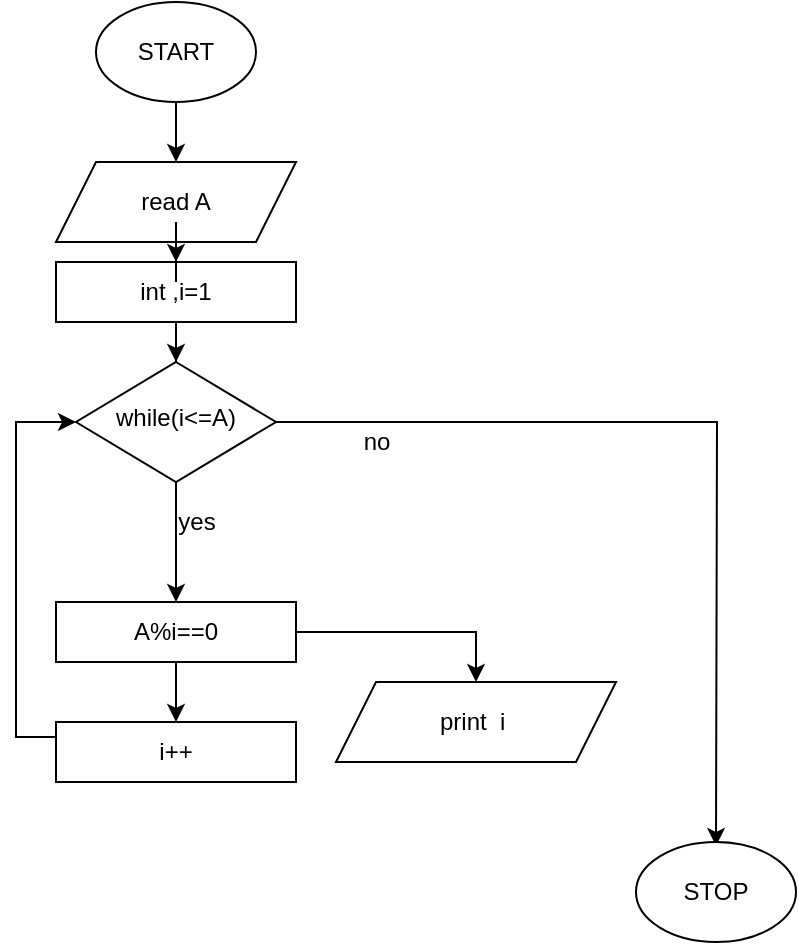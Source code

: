 <mxfile version="13.9.9" type="device"><diagram id="vt-nF_Z6Ipl4xgqr4W2y" name="Page-1"><mxGraphModel dx="766" dy="526" grid="1" gridSize="10" guides="1" tooltips="1" connect="1" arrows="1" fold="1" page="1" pageScale="1" pageWidth="850" pageHeight="1100" math="0" shadow="0"><root><mxCell id="0"/><mxCell id="1" parent="0"/><mxCell id="sBWcev9WrdlEQUzQgFc3-1" style="edgeStyle=orthogonalEdgeStyle;rounded=0;orthogonalLoop=1;jettySize=auto;html=1;exitX=1;exitY=0.5;exitDx=0;exitDy=0;" edge="1" parent="1" source="sBWcev9WrdlEQUzQgFc3-2"><mxGeometry relative="1" as="geometry"><mxPoint x="490" y="442" as="targetPoint"/></mxGeometry></mxCell><mxCell id="sBWcev9WrdlEQUzQgFc3-2" value="while(i&amp;lt;=A)" style="rhombus;whiteSpace=wrap;html=1;shadow=0;fontFamily=Helvetica;fontSize=12;align=center;strokeWidth=1;spacing=6;spacingTop=-4;" vertex="1" parent="1"><mxGeometry x="170" y="200" width="100" height="60" as="geometry"/></mxCell><mxCell id="sBWcev9WrdlEQUzQgFc3-3" style="edgeStyle=orthogonalEdgeStyle;rounded=0;orthogonalLoop=1;jettySize=auto;html=1;entryX=0.5;entryY=0;entryDx=0;entryDy=0;" edge="1" parent="1" source="sBWcev9WrdlEQUzQgFc3-4"><mxGeometry relative="1" as="geometry"><mxPoint x="220" y="100" as="targetPoint"/></mxGeometry></mxCell><mxCell id="sBWcev9WrdlEQUzQgFc3-4" value="START" style="ellipse;whiteSpace=wrap;html=1;" vertex="1" parent="1"><mxGeometry x="180" y="20" width="80" height="50" as="geometry"/></mxCell><mxCell id="sBWcev9WrdlEQUzQgFc3-5" value="STOP" style="ellipse;whiteSpace=wrap;html=1;" vertex="1" parent="1"><mxGeometry x="450" y="440" width="80" height="50" as="geometry"/></mxCell><mxCell id="sBWcev9WrdlEQUzQgFc3-6" style="edgeStyle=orthogonalEdgeStyle;rounded=0;orthogonalLoop=1;jettySize=auto;html=1;" edge="1" parent="1" source="sBWcev9WrdlEQUzQgFc3-11" target="sBWcev9WrdlEQUzQgFc3-2"><mxGeometry relative="1" as="geometry"><mxPoint x="220" y="160" as="targetPoint"/></mxGeometry></mxCell><mxCell id="sBWcev9WrdlEQUzQgFc3-7" value="&lt;span&gt;read A&lt;/span&gt;" style="shape=parallelogram;perimeter=parallelogramPerimeter;whiteSpace=wrap;html=1;fixedSize=1;" vertex="1" parent="1"><mxGeometry x="160" y="100" width="120" height="40" as="geometry"/></mxCell><mxCell id="sBWcev9WrdlEQUzQgFc3-8" value="yes" style="text;html=1;align=center;verticalAlign=middle;resizable=0;points=[];autosize=1;" vertex="1" parent="1"><mxGeometry x="215" y="270" width="30" height="20" as="geometry"/></mxCell><mxCell id="sBWcev9WrdlEQUzQgFc3-9" style="edgeStyle=orthogonalEdgeStyle;rounded=0;orthogonalLoop=1;jettySize=auto;html=1;entryX=0.5;entryY=0;entryDx=0;entryDy=0;" edge="1" parent="1"><mxGeometry relative="1" as="geometry"><mxPoint x="220" y="330" as="sourcePoint"/><mxPoint x="220" y="340" as="targetPoint"/></mxGeometry></mxCell><mxCell id="sBWcev9WrdlEQUzQgFc3-10" value="no" style="text;html=1;align=center;verticalAlign=middle;resizable=0;points=[];autosize=1;" vertex="1" parent="1"><mxGeometry x="305" y="230" width="30" height="20" as="geometry"/></mxCell><mxCell id="sBWcev9WrdlEQUzQgFc3-11" value="int ,i=1" style="rounded=0;whiteSpace=wrap;html=1;" vertex="1" parent="1"><mxGeometry x="160" y="150" width="120" height="30" as="geometry"/></mxCell><mxCell id="sBWcev9WrdlEQUzQgFc3-12" style="edgeStyle=orthogonalEdgeStyle;rounded=0;orthogonalLoop=1;jettySize=auto;html=1;entryX=0.5;entryY=0;entryDx=0;entryDy=0;" edge="1" parent="1" source="sBWcev9WrdlEQUzQgFc3-7" target="sBWcev9WrdlEQUzQgFc3-11"><mxGeometry relative="1" as="geometry"><mxPoint x="220" y="190" as="targetPoint"/><mxPoint x="220" y="140" as="sourcePoint"/></mxGeometry></mxCell><mxCell id="sBWcev9WrdlEQUzQgFc3-14" style="edgeStyle=orthogonalEdgeStyle;rounded=0;orthogonalLoop=1;jettySize=auto;html=1;exitX=1;exitY=0.5;exitDx=0;exitDy=0;entryX=0.5;entryY=0;entryDx=0;entryDy=0;" edge="1" parent="1" source="sBWcev9WrdlEQUzQgFc3-15" target="sBWcev9WrdlEQUzQgFc3-17"><mxGeometry relative="1" as="geometry"/></mxCell><mxCell id="sBWcev9WrdlEQUzQgFc3-19" style="edgeStyle=orthogonalEdgeStyle;rounded=0;orthogonalLoop=1;jettySize=auto;html=1;entryX=0.5;entryY=0;entryDx=0;entryDy=0;" edge="1" parent="1" source="sBWcev9WrdlEQUzQgFc3-15" target="sBWcev9WrdlEQUzQgFc3-18"><mxGeometry relative="1" as="geometry"/></mxCell><mxCell id="sBWcev9WrdlEQUzQgFc3-15" value="A%i==0&lt;br&gt;" style="rounded=0;whiteSpace=wrap;html=1;" vertex="1" parent="1"><mxGeometry x="160" y="320" width="120" height="30" as="geometry"/></mxCell><mxCell id="sBWcev9WrdlEQUzQgFc3-16" style="edgeStyle=orthogonalEdgeStyle;rounded=0;orthogonalLoop=1;jettySize=auto;html=1;exitX=0.5;exitY=1;exitDx=0;exitDy=0;entryX=0.5;entryY=0;entryDx=0;entryDy=0;" edge="1" parent="1" source="sBWcev9WrdlEQUzQgFc3-2" target="sBWcev9WrdlEQUzQgFc3-15"><mxGeometry relative="1" as="geometry"><mxPoint x="220" y="260" as="sourcePoint"/><mxPoint x="220" y="340" as="targetPoint"/></mxGeometry></mxCell><mxCell id="sBWcev9WrdlEQUzQgFc3-17" value="&lt;span&gt;print&amp;nbsp; i&amp;nbsp;&lt;/span&gt;" style="shape=parallelogram;perimeter=parallelogramPerimeter;whiteSpace=wrap;html=1;fixedSize=1;" vertex="1" parent="1"><mxGeometry x="300" y="360" width="140" height="40" as="geometry"/></mxCell><mxCell id="sBWcev9WrdlEQUzQgFc3-20" style="edgeStyle=orthogonalEdgeStyle;rounded=0;orthogonalLoop=1;jettySize=auto;html=1;exitX=0;exitY=0.25;exitDx=0;exitDy=0;entryX=0;entryY=0.5;entryDx=0;entryDy=0;" edge="1" parent="1" source="sBWcev9WrdlEQUzQgFc3-18" target="sBWcev9WrdlEQUzQgFc3-2"><mxGeometry relative="1" as="geometry"/></mxCell><mxCell id="sBWcev9WrdlEQUzQgFc3-18" value="&lt;span&gt;i++&lt;/span&gt;" style="rounded=0;whiteSpace=wrap;html=1;" vertex="1" parent="1"><mxGeometry x="160" y="380" width="120" height="30" as="geometry"/></mxCell></root></mxGraphModel></diagram></mxfile>